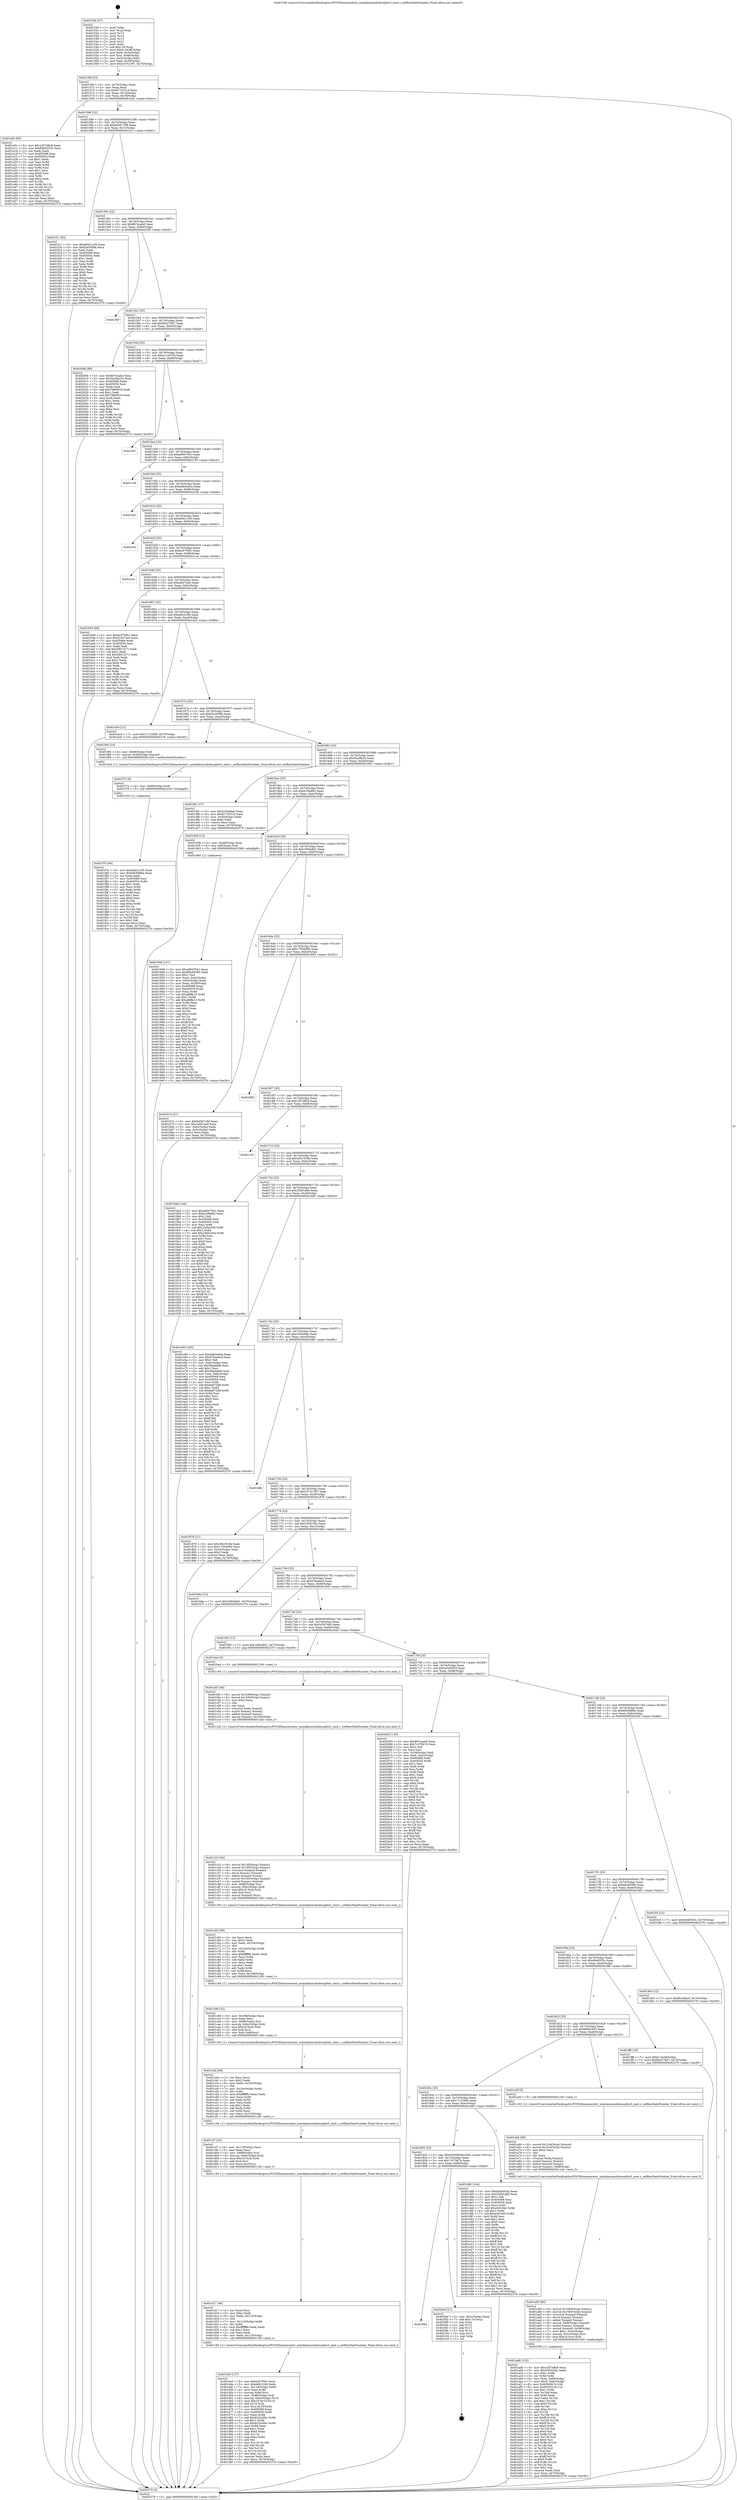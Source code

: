 digraph "0x401540" {
  label = "0x401540 (/mnt/c/Users/mathe/Desktop/tcc/POCII/binaries/extr_mimikatzmodulessqlite3_omit.c_setRawDateNumber_Final-ollvm.out::main(0))"
  labelloc = "t"
  node[shape=record]

  Entry [label="",width=0.3,height=0.3,shape=circle,fillcolor=black,style=filled]
  "0x40156f" [label="{
     0x40156f [23]\l
     | [instrs]\l
     &nbsp;&nbsp;0x40156f \<+3\>: mov -0x70(%rbp),%eax\l
     &nbsp;&nbsp;0x401572 \<+2\>: mov %eax,%ecx\l
     &nbsp;&nbsp;0x401574 \<+6\>: sub $0x817d151d,%ecx\l
     &nbsp;&nbsp;0x40157a \<+3\>: mov %eax,-0x74(%rbp)\l
     &nbsp;&nbsp;0x40157d \<+3\>: mov %ecx,-0x78(%rbp)\l
     &nbsp;&nbsp;0x401580 \<+6\>: je 0000000000401a0c \<main+0x4cc\>\l
  }"]
  "0x401a0c" [label="{
     0x401a0c [83]\l
     | [instrs]\l
     &nbsp;&nbsp;0x401a0c \<+5\>: mov $0x1d57d8c8,%eax\l
     &nbsp;&nbsp;0x401a11 \<+5\>: mov $0x6b692452,%ecx\l
     &nbsp;&nbsp;0x401a16 \<+2\>: xor %edx,%edx\l
     &nbsp;&nbsp;0x401a18 \<+7\>: mov 0x405068,%esi\l
     &nbsp;&nbsp;0x401a1f \<+7\>: mov 0x405054,%edi\l
     &nbsp;&nbsp;0x401a26 \<+3\>: sub $0x1,%edx\l
     &nbsp;&nbsp;0x401a29 \<+3\>: mov %esi,%r8d\l
     &nbsp;&nbsp;0x401a2c \<+3\>: add %edx,%r8d\l
     &nbsp;&nbsp;0x401a2f \<+4\>: imul %r8d,%esi\l
     &nbsp;&nbsp;0x401a33 \<+3\>: and $0x1,%esi\l
     &nbsp;&nbsp;0x401a36 \<+3\>: cmp $0x0,%esi\l
     &nbsp;&nbsp;0x401a39 \<+4\>: sete %r9b\l
     &nbsp;&nbsp;0x401a3d \<+3\>: cmp $0xa,%edi\l
     &nbsp;&nbsp;0x401a40 \<+4\>: setl %r10b\l
     &nbsp;&nbsp;0x401a44 \<+3\>: mov %r9b,%r11b\l
     &nbsp;&nbsp;0x401a47 \<+3\>: and %r10b,%r11b\l
     &nbsp;&nbsp;0x401a4a \<+3\>: xor %r10b,%r9b\l
     &nbsp;&nbsp;0x401a4d \<+3\>: or %r9b,%r11b\l
     &nbsp;&nbsp;0x401a50 \<+4\>: test $0x1,%r11b\l
     &nbsp;&nbsp;0x401a54 \<+3\>: cmovne %ecx,%eax\l
     &nbsp;&nbsp;0x401a57 \<+3\>: mov %eax,-0x70(%rbp)\l
     &nbsp;&nbsp;0x401a5a \<+5\>: jmp 0000000000402376 \<main+0xe36\>\l
  }"]
  "0x401586" [label="{
     0x401586 [22]\l
     | [instrs]\l
     &nbsp;&nbsp;0x401586 \<+5\>: jmp 000000000040158b \<main+0x4b\>\l
     &nbsp;&nbsp;0x40158b \<+3\>: mov -0x74(%rbp),%eax\l
     &nbsp;&nbsp;0x40158e \<+5\>: sub $0x84567188,%eax\l
     &nbsp;&nbsp;0x401593 \<+3\>: mov %eax,-0x7c(%rbp)\l
     &nbsp;&nbsp;0x401596 \<+6\>: je 0000000000401f11 \<main+0x9d1\>\l
  }"]
  Exit [label="",width=0.3,height=0.3,shape=circle,fillcolor=black,style=filled,peripheries=2]
  "0x401f11" [label="{
     0x401f11 [83]\l
     | [instrs]\l
     &nbsp;&nbsp;0x401f11 \<+5\>: mov $0xb9421c95,%eax\l
     &nbsp;&nbsp;0x401f16 \<+5\>: mov $0xf2a3059b,%ecx\l
     &nbsp;&nbsp;0x401f1b \<+2\>: xor %edx,%edx\l
     &nbsp;&nbsp;0x401f1d \<+7\>: mov 0x405068,%esi\l
     &nbsp;&nbsp;0x401f24 \<+7\>: mov 0x405054,%edi\l
     &nbsp;&nbsp;0x401f2b \<+3\>: sub $0x1,%edx\l
     &nbsp;&nbsp;0x401f2e \<+3\>: mov %esi,%r8d\l
     &nbsp;&nbsp;0x401f31 \<+3\>: add %edx,%r8d\l
     &nbsp;&nbsp;0x401f34 \<+4\>: imul %r8d,%esi\l
     &nbsp;&nbsp;0x401f38 \<+3\>: and $0x1,%esi\l
     &nbsp;&nbsp;0x401f3b \<+3\>: cmp $0x0,%esi\l
     &nbsp;&nbsp;0x401f3e \<+4\>: sete %r9b\l
     &nbsp;&nbsp;0x401f42 \<+3\>: cmp $0xa,%edi\l
     &nbsp;&nbsp;0x401f45 \<+4\>: setl %r10b\l
     &nbsp;&nbsp;0x401f49 \<+3\>: mov %r9b,%r11b\l
     &nbsp;&nbsp;0x401f4c \<+3\>: and %r10b,%r11b\l
     &nbsp;&nbsp;0x401f4f \<+3\>: xor %r10b,%r9b\l
     &nbsp;&nbsp;0x401f52 \<+3\>: or %r9b,%r11b\l
     &nbsp;&nbsp;0x401f55 \<+4\>: test $0x1,%r11b\l
     &nbsp;&nbsp;0x401f59 \<+3\>: cmovne %ecx,%eax\l
     &nbsp;&nbsp;0x401f5c \<+3\>: mov %eax,-0x70(%rbp)\l
     &nbsp;&nbsp;0x401f5f \<+5\>: jmp 0000000000402376 \<main+0xe36\>\l
  }"]
  "0x40159c" [label="{
     0x40159c [22]\l
     | [instrs]\l
     &nbsp;&nbsp;0x40159c \<+5\>: jmp 00000000004015a1 \<main+0x61\>\l
     &nbsp;&nbsp;0x4015a1 \<+3\>: mov -0x74(%rbp),%eax\l
     &nbsp;&nbsp;0x4015a4 \<+5\>: sub $0x867ecabd,%eax\l
     &nbsp;&nbsp;0x4015a9 \<+3\>: mov %eax,-0x80(%rbp)\l
     &nbsp;&nbsp;0x4015ac \<+6\>: je 000000000040236f \<main+0xe2f\>\l
  }"]
  "0x40186e" [label="{
     0x40186e\l
  }", style=dashed]
  "0x40236f" [label="{
     0x40236f\l
  }", style=dashed]
  "0x4015b2" [label="{
     0x4015b2 [25]\l
     | [instrs]\l
     &nbsp;&nbsp;0x4015b2 \<+5\>: jmp 00000000004015b7 \<main+0x77\>\l
     &nbsp;&nbsp;0x4015b7 \<+3\>: mov -0x74(%rbp),%eax\l
     &nbsp;&nbsp;0x4015ba \<+5\>: sub $0x8a5278d7,%eax\l
     &nbsp;&nbsp;0x4015bf \<+6\>: mov %eax,-0x84(%rbp)\l
     &nbsp;&nbsp;0x4015c5 \<+6\>: je 000000000040200b \<main+0xacb\>\l
  }"]
  "0x4020ef" [label="{
     0x4020ef [21]\l
     | [instrs]\l
     &nbsp;&nbsp;0x4020ef \<+3\>: mov -0x2c(%rbp),%eax\l
     &nbsp;&nbsp;0x4020f2 \<+7\>: add $0x118,%rsp\l
     &nbsp;&nbsp;0x4020f9 \<+1\>: pop %rbx\l
     &nbsp;&nbsp;0x4020fa \<+2\>: pop %r12\l
     &nbsp;&nbsp;0x4020fc \<+2\>: pop %r13\l
     &nbsp;&nbsp;0x4020fe \<+2\>: pop %r14\l
     &nbsp;&nbsp;0x402100 \<+2\>: pop %r15\l
     &nbsp;&nbsp;0x402102 \<+1\>: pop %rbp\l
     &nbsp;&nbsp;0x402103 \<+1\>: ret\l
  }"]
  "0x40200b" [label="{
     0x40200b [88]\l
     | [instrs]\l
     &nbsp;&nbsp;0x40200b \<+5\>: mov $0x867ecabd,%eax\l
     &nbsp;&nbsp;0x402010 \<+5\>: mov $0x5e344253,%ecx\l
     &nbsp;&nbsp;0x402015 \<+7\>: mov 0x405068,%edx\l
     &nbsp;&nbsp;0x40201c \<+7\>: mov 0x405054,%esi\l
     &nbsp;&nbsp;0x402023 \<+2\>: mov %edx,%edi\l
     &nbsp;&nbsp;0x402025 \<+6\>: add $0x79fb9016,%edi\l
     &nbsp;&nbsp;0x40202b \<+3\>: sub $0x1,%edi\l
     &nbsp;&nbsp;0x40202e \<+6\>: sub $0x79fb9016,%edi\l
     &nbsp;&nbsp;0x402034 \<+3\>: imul %edi,%edx\l
     &nbsp;&nbsp;0x402037 \<+3\>: and $0x1,%edx\l
     &nbsp;&nbsp;0x40203a \<+3\>: cmp $0x0,%edx\l
     &nbsp;&nbsp;0x40203d \<+4\>: sete %r8b\l
     &nbsp;&nbsp;0x402041 \<+3\>: cmp $0xa,%esi\l
     &nbsp;&nbsp;0x402044 \<+4\>: setl %r9b\l
     &nbsp;&nbsp;0x402048 \<+3\>: mov %r8b,%r10b\l
     &nbsp;&nbsp;0x40204b \<+3\>: and %r9b,%r10b\l
     &nbsp;&nbsp;0x40204e \<+3\>: xor %r9b,%r8b\l
     &nbsp;&nbsp;0x402051 \<+3\>: or %r8b,%r10b\l
     &nbsp;&nbsp;0x402054 \<+4\>: test $0x1,%r10b\l
     &nbsp;&nbsp;0x402058 \<+3\>: cmovne %ecx,%eax\l
     &nbsp;&nbsp;0x40205b \<+3\>: mov %eax,-0x70(%rbp)\l
     &nbsp;&nbsp;0x40205e \<+5\>: jmp 0000000000402376 \<main+0xe36\>\l
  }"]
  "0x4015cb" [label="{
     0x4015cb [25]\l
     | [instrs]\l
     &nbsp;&nbsp;0x4015cb \<+5\>: jmp 00000000004015d0 \<main+0x90\>\l
     &nbsp;&nbsp;0x4015d0 \<+3\>: mov -0x74(%rbp),%eax\l
     &nbsp;&nbsp;0x4015d3 \<+5\>: sub $0xa11e0736,%eax\l
     &nbsp;&nbsp;0x4015d8 \<+6\>: mov %eax,-0x88(%rbp)\l
     &nbsp;&nbsp;0x4015de \<+6\>: je 0000000000401fe7 \<main+0xaa7\>\l
  }"]
  "0x401f7b" [label="{
     0x401f7b [84]\l
     | [instrs]\l
     &nbsp;&nbsp;0x401f7b \<+5\>: mov $0xb9421c95,%eax\l
     &nbsp;&nbsp;0x401f80 \<+5\>: mov $0x6828d86a,%ecx\l
     &nbsp;&nbsp;0x401f85 \<+2\>: xor %edx,%edx\l
     &nbsp;&nbsp;0x401f87 \<+7\>: mov 0x405068,%esi\l
     &nbsp;&nbsp;0x401f8e \<+8\>: mov 0x405054,%r8d\l
     &nbsp;&nbsp;0x401f96 \<+3\>: sub $0x1,%edx\l
     &nbsp;&nbsp;0x401f99 \<+3\>: mov %esi,%r9d\l
     &nbsp;&nbsp;0x401f9c \<+3\>: add %edx,%r9d\l
     &nbsp;&nbsp;0x401f9f \<+4\>: imul %r9d,%esi\l
     &nbsp;&nbsp;0x401fa3 \<+3\>: and $0x1,%esi\l
     &nbsp;&nbsp;0x401fa6 \<+3\>: cmp $0x0,%esi\l
     &nbsp;&nbsp;0x401fa9 \<+4\>: sete %r10b\l
     &nbsp;&nbsp;0x401fad \<+4\>: cmp $0xa,%r8d\l
     &nbsp;&nbsp;0x401fb1 \<+4\>: setl %r11b\l
     &nbsp;&nbsp;0x401fb5 \<+3\>: mov %r10b,%bl\l
     &nbsp;&nbsp;0x401fb8 \<+3\>: and %r11b,%bl\l
     &nbsp;&nbsp;0x401fbb \<+3\>: xor %r11b,%r10b\l
     &nbsp;&nbsp;0x401fbe \<+3\>: or %r10b,%bl\l
     &nbsp;&nbsp;0x401fc1 \<+3\>: test $0x1,%bl\l
     &nbsp;&nbsp;0x401fc4 \<+3\>: cmovne %ecx,%eax\l
     &nbsp;&nbsp;0x401fc7 \<+3\>: mov %eax,-0x70(%rbp)\l
     &nbsp;&nbsp;0x401fca \<+5\>: jmp 0000000000402376 \<main+0xe36\>\l
  }"]
  "0x401fe7" [label="{
     0x401fe7\l
  }", style=dashed]
  "0x4015e4" [label="{
     0x4015e4 [25]\l
     | [instrs]\l
     &nbsp;&nbsp;0x4015e4 \<+5\>: jmp 00000000004015e9 \<main+0xa9\>\l
     &nbsp;&nbsp;0x4015e9 \<+3\>: mov -0x74(%rbp),%eax\l
     &nbsp;&nbsp;0x4015ec \<+5\>: sub $0xa9947641,%eax\l
     &nbsp;&nbsp;0x4015f1 \<+6\>: mov %eax,-0x8c(%rbp)\l
     &nbsp;&nbsp;0x4015f7 \<+6\>: je 0000000000402104 \<main+0xbc4\>\l
  }"]
  "0x401f72" [label="{
     0x401f72 [9]\l
     | [instrs]\l
     &nbsp;&nbsp;0x401f72 \<+4\>: mov -0x68(%rbp),%rdi\l
     &nbsp;&nbsp;0x401f76 \<+5\>: call 0000000000401030 \<free@plt\>\l
     | [calls]\l
     &nbsp;&nbsp;0x401030 \{1\} (unknown)\l
  }"]
  "0x402104" [label="{
     0x402104\l
  }", style=dashed]
  "0x4015fd" [label="{
     0x4015fd [25]\l
     | [instrs]\l
     &nbsp;&nbsp;0x4015fd \<+5\>: jmp 0000000000401602 \<main+0xc2\>\l
     &nbsp;&nbsp;0x401602 \<+3\>: mov -0x74(%rbp),%eax\l
     &nbsp;&nbsp;0x401605 \<+5\>: sub $0xb6b5ed3a,%eax\l
     &nbsp;&nbsp;0x40160a \<+6\>: mov %eax,-0x90(%rbp)\l
     &nbsp;&nbsp;0x401610 \<+6\>: je 000000000040232b \<main+0xdeb\>\l
  }"]
  "0x401855" [label="{
     0x401855 [25]\l
     | [instrs]\l
     &nbsp;&nbsp;0x401855 \<+5\>: jmp 000000000040185a \<main+0x31a\>\l
     &nbsp;&nbsp;0x40185a \<+3\>: mov -0x74(%rbp),%eax\l
     &nbsp;&nbsp;0x40185d \<+5\>: sub $0x7c579b74,%eax\l
     &nbsp;&nbsp;0x401862 \<+6\>: mov %eax,-0xf0(%rbp)\l
     &nbsp;&nbsp;0x401868 \<+6\>: je 00000000004020ef \<main+0xbaf\>\l
  }"]
  "0x40232b" [label="{
     0x40232b\l
  }", style=dashed]
  "0x401616" [label="{
     0x401616 [25]\l
     | [instrs]\l
     &nbsp;&nbsp;0x401616 \<+5\>: jmp 000000000040161b \<main+0xdb\>\l
     &nbsp;&nbsp;0x40161b \<+3\>: mov -0x74(%rbp),%eax\l
     &nbsp;&nbsp;0x40161e \<+5\>: sub $0xb9421c95,%eax\l
     &nbsp;&nbsp;0x401623 \<+6\>: mov %eax,-0x94(%rbp)\l
     &nbsp;&nbsp;0x401629 \<+6\>: je 000000000040234c \<main+0xe0c\>\l
  }"]
  "0x401dd0" [label="{
     0x401dd0 [144]\l
     | [instrs]\l
     &nbsp;&nbsp;0x401dd0 \<+5\>: mov $0xb6b5ed3a,%eax\l
     &nbsp;&nbsp;0x401dd5 \<+5\>: mov $0x25491a85,%ecx\l
     &nbsp;&nbsp;0x401dda \<+2\>: mov $0x1,%dl\l
     &nbsp;&nbsp;0x401ddc \<+7\>: mov 0x405068,%esi\l
     &nbsp;&nbsp;0x401de3 \<+7\>: mov 0x405054,%edi\l
     &nbsp;&nbsp;0x401dea \<+3\>: mov %esi,%r8d\l
     &nbsp;&nbsp;0x401ded \<+7\>: add $0xe5d19a5,%r8d\l
     &nbsp;&nbsp;0x401df4 \<+4\>: sub $0x1,%r8d\l
     &nbsp;&nbsp;0x401df8 \<+7\>: sub $0xe5d19a5,%r8d\l
     &nbsp;&nbsp;0x401dff \<+4\>: imul %r8d,%esi\l
     &nbsp;&nbsp;0x401e03 \<+3\>: and $0x1,%esi\l
     &nbsp;&nbsp;0x401e06 \<+3\>: cmp $0x0,%esi\l
     &nbsp;&nbsp;0x401e09 \<+4\>: sete %r9b\l
     &nbsp;&nbsp;0x401e0d \<+3\>: cmp $0xa,%edi\l
     &nbsp;&nbsp;0x401e10 \<+4\>: setl %r10b\l
     &nbsp;&nbsp;0x401e14 \<+3\>: mov %r9b,%r11b\l
     &nbsp;&nbsp;0x401e17 \<+4\>: xor $0xff,%r11b\l
     &nbsp;&nbsp;0x401e1b \<+3\>: mov %r10b,%bl\l
     &nbsp;&nbsp;0x401e1e \<+3\>: xor $0xff,%bl\l
     &nbsp;&nbsp;0x401e21 \<+3\>: xor $0x1,%dl\l
     &nbsp;&nbsp;0x401e24 \<+3\>: mov %r11b,%r14b\l
     &nbsp;&nbsp;0x401e27 \<+4\>: and $0xff,%r14b\l
     &nbsp;&nbsp;0x401e2b \<+3\>: and %dl,%r9b\l
     &nbsp;&nbsp;0x401e2e \<+3\>: mov %bl,%r15b\l
     &nbsp;&nbsp;0x401e31 \<+4\>: and $0xff,%r15b\l
     &nbsp;&nbsp;0x401e35 \<+3\>: and %dl,%r10b\l
     &nbsp;&nbsp;0x401e38 \<+3\>: or %r9b,%r14b\l
     &nbsp;&nbsp;0x401e3b \<+3\>: or %r10b,%r15b\l
     &nbsp;&nbsp;0x401e3e \<+3\>: xor %r15b,%r14b\l
     &nbsp;&nbsp;0x401e41 \<+3\>: or %bl,%r11b\l
     &nbsp;&nbsp;0x401e44 \<+4\>: xor $0xff,%r11b\l
     &nbsp;&nbsp;0x401e48 \<+3\>: or $0x1,%dl\l
     &nbsp;&nbsp;0x401e4b \<+3\>: and %dl,%r11b\l
     &nbsp;&nbsp;0x401e4e \<+3\>: or %r11b,%r14b\l
     &nbsp;&nbsp;0x401e51 \<+4\>: test $0x1,%r14b\l
     &nbsp;&nbsp;0x401e55 \<+3\>: cmovne %ecx,%eax\l
     &nbsp;&nbsp;0x401e58 \<+3\>: mov %eax,-0x70(%rbp)\l
     &nbsp;&nbsp;0x401e5b \<+5\>: jmp 0000000000402376 \<main+0xe36\>\l
  }"]
  "0x40234c" [label="{
     0x40234c\l
  }", style=dashed]
  "0x40162f" [label="{
     0x40162f [25]\l
     | [instrs]\l
     &nbsp;&nbsp;0x40162f \<+5\>: jmp 0000000000401634 \<main+0xf4\>\l
     &nbsp;&nbsp;0x401634 \<+3\>: mov -0x74(%rbp),%eax\l
     &nbsp;&nbsp;0x401637 \<+5\>: sub $0xbc97f581,%eax\l
     &nbsp;&nbsp;0x40163c \<+6\>: mov %eax,-0x98(%rbp)\l
     &nbsp;&nbsp;0x401642 \<+6\>: je 00000000004021ae \<main+0xc6e\>\l
  }"]
  "0x401d45" [label="{
     0x401d45 [127]\l
     | [instrs]\l
     &nbsp;&nbsp;0x401d45 \<+5\>: mov $0xbc97f581,%ecx\l
     &nbsp;&nbsp;0x401d4a \<+5\>: mov $0xe6fc319b,%edx\l
     &nbsp;&nbsp;0x401d4f \<+7\>: mov -0x118(%rbp),%r8d\l
     &nbsp;&nbsp;0x401d56 \<+4\>: imul %eax,%r8d\l
     &nbsp;&nbsp;0x401d5a \<+3\>: movslq %r8d,%rsi\l
     &nbsp;&nbsp;0x401d5d \<+4\>: mov -0x68(%rbp),%rdi\l
     &nbsp;&nbsp;0x401d61 \<+4\>: movslq -0x6c(%rbp),%r10\l
     &nbsp;&nbsp;0x401d65 \<+4\>: imul $0x18,%r10,%r10\l
     &nbsp;&nbsp;0x401d69 \<+3\>: add %r10,%rdi\l
     &nbsp;&nbsp;0x401d6c \<+4\>: mov %rsi,0x10(%rdi)\l
     &nbsp;&nbsp;0x401d70 \<+7\>: mov 0x405068,%eax\l
     &nbsp;&nbsp;0x401d77 \<+8\>: mov 0x405054,%r8d\l
     &nbsp;&nbsp;0x401d7f \<+3\>: mov %eax,%r9d\l
     &nbsp;&nbsp;0x401d82 \<+7\>: add $0x822e26bc,%r9d\l
     &nbsp;&nbsp;0x401d89 \<+4\>: sub $0x1,%r9d\l
     &nbsp;&nbsp;0x401d8d \<+7\>: sub $0x822e26bc,%r9d\l
     &nbsp;&nbsp;0x401d94 \<+4\>: imul %r9d,%eax\l
     &nbsp;&nbsp;0x401d98 \<+3\>: and $0x1,%eax\l
     &nbsp;&nbsp;0x401d9b \<+3\>: cmp $0x0,%eax\l
     &nbsp;&nbsp;0x401d9e \<+4\>: sete %r11b\l
     &nbsp;&nbsp;0x401da2 \<+4\>: cmp $0xa,%r8d\l
     &nbsp;&nbsp;0x401da6 \<+3\>: setl %bl\l
     &nbsp;&nbsp;0x401da9 \<+3\>: mov %r11b,%r14b\l
     &nbsp;&nbsp;0x401dac \<+3\>: and %bl,%r14b\l
     &nbsp;&nbsp;0x401daf \<+3\>: xor %bl,%r11b\l
     &nbsp;&nbsp;0x401db2 \<+3\>: or %r11b,%r14b\l
     &nbsp;&nbsp;0x401db5 \<+4\>: test $0x1,%r14b\l
     &nbsp;&nbsp;0x401db9 \<+3\>: cmovne %edx,%ecx\l
     &nbsp;&nbsp;0x401dbc \<+3\>: mov %ecx,-0x70(%rbp)\l
     &nbsp;&nbsp;0x401dbf \<+5\>: jmp 0000000000402376 \<main+0xe36\>\l
  }"]
  "0x4021ae" [label="{
     0x4021ae\l
  }", style=dashed]
  "0x401648" [label="{
     0x401648 [25]\l
     | [instrs]\l
     &nbsp;&nbsp;0x401648 \<+5\>: jmp 000000000040164d \<main+0x10d\>\l
     &nbsp;&nbsp;0x40164d \<+3\>: mov -0x74(%rbp),%eax\l
     &nbsp;&nbsp;0x401650 \<+5\>: sub $0xca007eed,%eax\l
     &nbsp;&nbsp;0x401655 \<+6\>: mov %eax,-0x9c(%rbp)\l
     &nbsp;&nbsp;0x40165b \<+6\>: je 0000000000401b95 \<main+0x655\>\l
  }"]
  "0x401d17" [label="{
     0x401d17 [46]\l
     | [instrs]\l
     &nbsp;&nbsp;0x401d17 \<+2\>: xor %ecx,%ecx\l
     &nbsp;&nbsp;0x401d19 \<+5\>: mov $0x2,%edx\l
     &nbsp;&nbsp;0x401d1e \<+6\>: mov %edx,-0x114(%rbp)\l
     &nbsp;&nbsp;0x401d24 \<+1\>: cltd\l
     &nbsp;&nbsp;0x401d25 \<+7\>: mov -0x114(%rbp),%r8d\l
     &nbsp;&nbsp;0x401d2c \<+3\>: idiv %r8d\l
     &nbsp;&nbsp;0x401d2f \<+6\>: imul $0xfffffffe,%edx,%edx\l
     &nbsp;&nbsp;0x401d35 \<+3\>: sub $0x1,%ecx\l
     &nbsp;&nbsp;0x401d38 \<+2\>: sub %ecx,%edx\l
     &nbsp;&nbsp;0x401d3a \<+6\>: mov %edx,-0x118(%rbp)\l
     &nbsp;&nbsp;0x401d40 \<+5\>: call 0000000000401160 \<next_i\>\l
     | [calls]\l
     &nbsp;&nbsp;0x401160 \{1\} (/mnt/c/Users/mathe/Desktop/tcc/POCII/binaries/extr_mimikatzmodulessqlite3_omit.c_setRawDateNumber_Final-ollvm.out::next_i)\l
  }"]
  "0x401b95" [label="{
     0x401b95 [88]\l
     | [instrs]\l
     &nbsp;&nbsp;0x401b95 \<+5\>: mov $0xbc97f581,%eax\l
     &nbsp;&nbsp;0x401b9a \<+5\>: mov $0x5c3074e5,%ecx\l
     &nbsp;&nbsp;0x401b9f \<+7\>: mov 0x405068,%edx\l
     &nbsp;&nbsp;0x401ba6 \<+7\>: mov 0x405054,%esi\l
     &nbsp;&nbsp;0x401bad \<+2\>: mov %edx,%edi\l
     &nbsp;&nbsp;0x401baf \<+6\>: add $0x28613c71,%edi\l
     &nbsp;&nbsp;0x401bb5 \<+3\>: sub $0x1,%edi\l
     &nbsp;&nbsp;0x401bb8 \<+6\>: sub $0x28613c71,%edi\l
     &nbsp;&nbsp;0x401bbe \<+3\>: imul %edi,%edx\l
     &nbsp;&nbsp;0x401bc1 \<+3\>: and $0x1,%edx\l
     &nbsp;&nbsp;0x401bc4 \<+3\>: cmp $0x0,%edx\l
     &nbsp;&nbsp;0x401bc7 \<+4\>: sete %r8b\l
     &nbsp;&nbsp;0x401bcb \<+3\>: cmp $0xa,%esi\l
     &nbsp;&nbsp;0x401bce \<+4\>: setl %r9b\l
     &nbsp;&nbsp;0x401bd2 \<+3\>: mov %r8b,%r10b\l
     &nbsp;&nbsp;0x401bd5 \<+3\>: and %r9b,%r10b\l
     &nbsp;&nbsp;0x401bd8 \<+3\>: xor %r9b,%r8b\l
     &nbsp;&nbsp;0x401bdb \<+3\>: or %r8b,%r10b\l
     &nbsp;&nbsp;0x401bde \<+4\>: test $0x1,%r10b\l
     &nbsp;&nbsp;0x401be2 \<+3\>: cmovne %ecx,%eax\l
     &nbsp;&nbsp;0x401be5 \<+3\>: mov %eax,-0x70(%rbp)\l
     &nbsp;&nbsp;0x401be8 \<+5\>: jmp 0000000000402376 \<main+0xe36\>\l
  }"]
  "0x401661" [label="{
     0x401661 [25]\l
     | [instrs]\l
     &nbsp;&nbsp;0x401661 \<+5\>: jmp 0000000000401666 \<main+0x126\>\l
     &nbsp;&nbsp;0x401666 \<+3\>: mov -0x74(%rbp),%eax\l
     &nbsp;&nbsp;0x401669 \<+5\>: sub $0xe6fc319b,%eax\l
     &nbsp;&nbsp;0x40166e \<+6\>: mov %eax,-0xa0(%rbp)\l
     &nbsp;&nbsp;0x401674 \<+6\>: je 0000000000401dc4 \<main+0x884\>\l
  }"]
  "0x401cf7" [label="{
     0x401cf7 [32]\l
     | [instrs]\l
     &nbsp;&nbsp;0x401cf7 \<+6\>: mov -0x110(%rbp),%ecx\l
     &nbsp;&nbsp;0x401cfd \<+3\>: imul %eax,%ecx\l
     &nbsp;&nbsp;0x401d00 \<+4\>: mov -0x68(%rbp),%rsi\l
     &nbsp;&nbsp;0x401d04 \<+4\>: movslq -0x6c(%rbp),%rdi\l
     &nbsp;&nbsp;0x401d08 \<+4\>: imul $0x18,%rdi,%rdi\l
     &nbsp;&nbsp;0x401d0c \<+3\>: add %rdi,%rsi\l
     &nbsp;&nbsp;0x401d0f \<+3\>: mov %ecx,0xc(%rsi)\l
     &nbsp;&nbsp;0x401d12 \<+5\>: call 0000000000401160 \<next_i\>\l
     | [calls]\l
     &nbsp;&nbsp;0x401160 \{1\} (/mnt/c/Users/mathe/Desktop/tcc/POCII/binaries/extr_mimikatzmodulessqlite3_omit.c_setRawDateNumber_Final-ollvm.out::next_i)\l
  }"]
  "0x401dc4" [label="{
     0x401dc4 [12]\l
     | [instrs]\l
     &nbsp;&nbsp;0x401dc4 \<+7\>: movl $0x71133bf0,-0x70(%rbp)\l
     &nbsp;&nbsp;0x401dcb \<+5\>: jmp 0000000000402376 \<main+0xe36\>\l
  }"]
  "0x40167a" [label="{
     0x40167a [25]\l
     | [instrs]\l
     &nbsp;&nbsp;0x40167a \<+5\>: jmp 000000000040167f \<main+0x13f\>\l
     &nbsp;&nbsp;0x40167f \<+3\>: mov -0x74(%rbp),%eax\l
     &nbsp;&nbsp;0x401682 \<+5\>: sub $0xf2a3059b,%eax\l
     &nbsp;&nbsp;0x401687 \<+6\>: mov %eax,-0xa4(%rbp)\l
     &nbsp;&nbsp;0x40168d \<+6\>: je 0000000000401f64 \<main+0xa24\>\l
  }"]
  "0x401cbd" [label="{
     0x401cbd [58]\l
     | [instrs]\l
     &nbsp;&nbsp;0x401cbd \<+2\>: xor %ecx,%ecx\l
     &nbsp;&nbsp;0x401cbf \<+5\>: mov $0x2,%edx\l
     &nbsp;&nbsp;0x401cc4 \<+6\>: mov %edx,-0x10c(%rbp)\l
     &nbsp;&nbsp;0x401cca \<+1\>: cltd\l
     &nbsp;&nbsp;0x401ccb \<+7\>: mov -0x10c(%rbp),%r8d\l
     &nbsp;&nbsp;0x401cd2 \<+3\>: idiv %r8d\l
     &nbsp;&nbsp;0x401cd5 \<+6\>: imul $0xfffffffe,%edx,%edx\l
     &nbsp;&nbsp;0x401cdb \<+3\>: mov %ecx,%r9d\l
     &nbsp;&nbsp;0x401cde \<+3\>: sub %edx,%r9d\l
     &nbsp;&nbsp;0x401ce1 \<+2\>: mov %ecx,%edx\l
     &nbsp;&nbsp;0x401ce3 \<+3\>: sub $0x1,%edx\l
     &nbsp;&nbsp;0x401ce6 \<+3\>: add %edx,%r9d\l
     &nbsp;&nbsp;0x401ce9 \<+3\>: sub %r9d,%ecx\l
     &nbsp;&nbsp;0x401cec \<+6\>: mov %ecx,-0x110(%rbp)\l
     &nbsp;&nbsp;0x401cf2 \<+5\>: call 0000000000401160 \<next_i\>\l
     | [calls]\l
     &nbsp;&nbsp;0x401160 \{1\} (/mnt/c/Users/mathe/Desktop/tcc/POCII/binaries/extr_mimikatzmodulessqlite3_omit.c_setRawDateNumber_Final-ollvm.out::next_i)\l
  }"]
  "0x401f64" [label="{
     0x401f64 [14]\l
     | [instrs]\l
     &nbsp;&nbsp;0x401f64 \<+4\>: mov -0x68(%rbp),%rdi\l
     &nbsp;&nbsp;0x401f68 \<+5\>: movsd -0x58(%rbp),%xmm0\l
     &nbsp;&nbsp;0x401f6d \<+5\>: call 0000000000401420 \<setRawDateNumber\>\l
     | [calls]\l
     &nbsp;&nbsp;0x401420 \{1\} (/mnt/c/Users/mathe/Desktop/tcc/POCII/binaries/extr_mimikatzmodulessqlite3_omit.c_setRawDateNumber_Final-ollvm.out::setRawDateNumber)\l
  }"]
  "0x401693" [label="{
     0x401693 [25]\l
     | [instrs]\l
     &nbsp;&nbsp;0x401693 \<+5\>: jmp 0000000000401698 \<main+0x158\>\l
     &nbsp;&nbsp;0x401698 \<+3\>: mov -0x74(%rbp),%eax\l
     &nbsp;&nbsp;0x40169b \<+5\>: sub $0xf5cc9b24,%eax\l
     &nbsp;&nbsp;0x4016a0 \<+6\>: mov %eax,-0xa8(%rbp)\l
     &nbsp;&nbsp;0x4016a6 \<+6\>: je 00000000004019f1 \<main+0x4b1\>\l
  }"]
  "0x401c9d" [label="{
     0x401c9d [32]\l
     | [instrs]\l
     &nbsp;&nbsp;0x401c9d \<+6\>: mov -0x108(%rbp),%ecx\l
     &nbsp;&nbsp;0x401ca3 \<+3\>: imul %eax,%ecx\l
     &nbsp;&nbsp;0x401ca6 \<+4\>: mov -0x68(%rbp),%rsi\l
     &nbsp;&nbsp;0x401caa \<+4\>: movslq -0x6c(%rbp),%rdi\l
     &nbsp;&nbsp;0x401cae \<+4\>: imul $0x18,%rdi,%rdi\l
     &nbsp;&nbsp;0x401cb2 \<+3\>: add %rdi,%rsi\l
     &nbsp;&nbsp;0x401cb5 \<+3\>: mov %ecx,0x8(%rsi)\l
     &nbsp;&nbsp;0x401cb8 \<+5\>: call 0000000000401160 \<next_i\>\l
     | [calls]\l
     &nbsp;&nbsp;0x401160 \{1\} (/mnt/c/Users/mathe/Desktop/tcc/POCII/binaries/extr_mimikatzmodulessqlite3_omit.c_setRawDateNumber_Final-ollvm.out::next_i)\l
  }"]
  "0x4019f1" [label="{
     0x4019f1 [27]\l
     | [instrs]\l
     &nbsp;&nbsp;0x4019f1 \<+5\>: mov $0x2c50a8ab,%eax\l
     &nbsp;&nbsp;0x4019f6 \<+5\>: mov $0x817d151d,%ecx\l
     &nbsp;&nbsp;0x4019fb \<+3\>: mov -0x30(%rbp),%edx\l
     &nbsp;&nbsp;0x4019fe \<+3\>: cmp $0x0,%edx\l
     &nbsp;&nbsp;0x401a01 \<+3\>: cmove %ecx,%eax\l
     &nbsp;&nbsp;0x401a04 \<+3\>: mov %eax,-0x70(%rbp)\l
     &nbsp;&nbsp;0x401a07 \<+5\>: jmp 0000000000402376 \<main+0xe36\>\l
  }"]
  "0x4016ac" [label="{
     0x4016ac [25]\l
     | [instrs]\l
     &nbsp;&nbsp;0x4016ac \<+5\>: jmp 00000000004016b1 \<main+0x171\>\l
     &nbsp;&nbsp;0x4016b1 \<+3\>: mov -0x74(%rbp),%eax\l
     &nbsp;&nbsp;0x4016b4 \<+5\>: sub $0xfc39e892,%eax\l
     &nbsp;&nbsp;0x4016b9 \<+6\>: mov %eax,-0xac(%rbp)\l
     &nbsp;&nbsp;0x4016bf \<+6\>: je 000000000040193b \<main+0x3fb\>\l
  }"]
  "0x401c63" [label="{
     0x401c63 [58]\l
     | [instrs]\l
     &nbsp;&nbsp;0x401c63 \<+2\>: xor %ecx,%ecx\l
     &nbsp;&nbsp;0x401c65 \<+5\>: mov $0x2,%edx\l
     &nbsp;&nbsp;0x401c6a \<+6\>: mov %edx,-0x104(%rbp)\l
     &nbsp;&nbsp;0x401c70 \<+1\>: cltd\l
     &nbsp;&nbsp;0x401c71 \<+7\>: mov -0x104(%rbp),%r8d\l
     &nbsp;&nbsp;0x401c78 \<+3\>: idiv %r8d\l
     &nbsp;&nbsp;0x401c7b \<+6\>: imul $0xfffffffe,%edx,%edx\l
     &nbsp;&nbsp;0x401c81 \<+3\>: mov %ecx,%r9d\l
     &nbsp;&nbsp;0x401c84 \<+3\>: sub %edx,%r9d\l
     &nbsp;&nbsp;0x401c87 \<+2\>: mov %ecx,%edx\l
     &nbsp;&nbsp;0x401c89 \<+3\>: sub $0x1,%edx\l
     &nbsp;&nbsp;0x401c8c \<+3\>: add %edx,%r9d\l
     &nbsp;&nbsp;0x401c8f \<+3\>: sub %r9d,%ecx\l
     &nbsp;&nbsp;0x401c92 \<+6\>: mov %ecx,-0x108(%rbp)\l
     &nbsp;&nbsp;0x401c98 \<+5\>: call 0000000000401160 \<next_i\>\l
     | [calls]\l
     &nbsp;&nbsp;0x401160 \{1\} (/mnt/c/Users/mathe/Desktop/tcc/POCII/binaries/extr_mimikatzmodulessqlite3_omit.c_setRawDateNumber_Final-ollvm.out::next_i)\l
  }"]
  "0x40193b" [label="{
     0x40193b [13]\l
     | [instrs]\l
     &nbsp;&nbsp;0x40193b \<+4\>: mov -0x48(%rbp),%rax\l
     &nbsp;&nbsp;0x40193f \<+4\>: mov 0x8(%rax),%rdi\l
     &nbsp;&nbsp;0x401943 \<+5\>: call 0000000000401060 \<atoi@plt\>\l
     | [calls]\l
     &nbsp;&nbsp;0x401060 \{1\} (unknown)\l
  }"]
  "0x4016c5" [label="{
     0x4016c5 [25]\l
     | [instrs]\l
     &nbsp;&nbsp;0x4016c5 \<+5\>: jmp 00000000004016ca \<main+0x18a\>\l
     &nbsp;&nbsp;0x4016ca \<+3\>: mov -0x74(%rbp),%eax\l
     &nbsp;&nbsp;0x4016cd \<+5\>: sub $0x1660a8d1,%eax\l
     &nbsp;&nbsp;0x4016d2 \<+6\>: mov %eax,-0xb0(%rbp)\l
     &nbsp;&nbsp;0x4016d8 \<+6\>: je 0000000000401b7a \<main+0x63a\>\l
  }"]
  "0x401c23" [label="{
     0x401c23 [64]\l
     | [instrs]\l
     &nbsp;&nbsp;0x401c23 \<+8\>: movsd 0x13f5(%rip),%xmm1\l
     &nbsp;&nbsp;0x401c2b \<+8\>: movsd 0x13f5(%rip),%xmm2\l
     &nbsp;&nbsp;0x401c33 \<+4\>: cvtss2sd %xmm0,%xmm0\l
     &nbsp;&nbsp;0x401c37 \<+4\>: divsd %xmm2,%xmm0\l
     &nbsp;&nbsp;0x401c3b \<+4\>: addsd %xmm0,%xmm1\l
     &nbsp;&nbsp;0x401c3f \<+8\>: movsd -0x100(%rbp),%xmm0\l
     &nbsp;&nbsp;0x401c47 \<+4\>: mulsd %xmm1,%xmm0\l
     &nbsp;&nbsp;0x401c4b \<+4\>: mov -0x68(%rbp),%rsi\l
     &nbsp;&nbsp;0x401c4f \<+4\>: movslq -0x6c(%rbp),%rdi\l
     &nbsp;&nbsp;0x401c53 \<+4\>: imul $0x18,%rdi,%rdi\l
     &nbsp;&nbsp;0x401c57 \<+3\>: add %rdi,%rsi\l
     &nbsp;&nbsp;0x401c5a \<+4\>: movsd %xmm0,(%rsi)\l
     &nbsp;&nbsp;0x401c5e \<+5\>: call 0000000000401160 \<next_i\>\l
     | [calls]\l
     &nbsp;&nbsp;0x401160 \{1\} (/mnt/c/Users/mathe/Desktop/tcc/POCII/binaries/extr_mimikatzmodulessqlite3_omit.c_setRawDateNumber_Final-ollvm.out::next_i)\l
  }"]
  "0x401b7a" [label="{
     0x401b7a [27]\l
     | [instrs]\l
     &nbsp;&nbsp;0x401b7a \<+5\>: mov $0x84567188,%eax\l
     &nbsp;&nbsp;0x401b7f \<+5\>: mov $0xca007eed,%ecx\l
     &nbsp;&nbsp;0x401b84 \<+3\>: mov -0x6c(%rbp),%edx\l
     &nbsp;&nbsp;0x401b87 \<+3\>: cmp -0x5c(%rbp),%edx\l
     &nbsp;&nbsp;0x401b8a \<+3\>: cmovl %ecx,%eax\l
     &nbsp;&nbsp;0x401b8d \<+3\>: mov %eax,-0x70(%rbp)\l
     &nbsp;&nbsp;0x401b90 \<+5\>: jmp 0000000000402376 \<main+0xe36\>\l
  }"]
  "0x4016de" [label="{
     0x4016de [25]\l
     | [instrs]\l
     &nbsp;&nbsp;0x4016de \<+5\>: jmp 00000000004016e3 \<main+0x1a3\>\l
     &nbsp;&nbsp;0x4016e3 \<+3\>: mov -0x74(%rbp),%eax\l
     &nbsp;&nbsp;0x4016e6 \<+5\>: sub $0x1795d080,%eax\l
     &nbsp;&nbsp;0x4016eb \<+6\>: mov %eax,-0xb4(%rbp)\l
     &nbsp;&nbsp;0x4016f1 \<+6\>: je 0000000000401893 \<main+0x353\>\l
  }"]
  "0x401bf2" [label="{
     0x401bf2 [49]\l
     | [instrs]\l
     &nbsp;&nbsp;0x401bf2 \<+8\>: movsd 0x1436(%rip),%xmm0\l
     &nbsp;&nbsp;0x401bfa \<+8\>: movsd 0x1436(%rip),%xmm1\l
     &nbsp;&nbsp;0x401c02 \<+5\>: mov $0x2,%ecx\l
     &nbsp;&nbsp;0x401c07 \<+1\>: cltd\l
     &nbsp;&nbsp;0x401c08 \<+2\>: idiv %ecx\l
     &nbsp;&nbsp;0x401c0a \<+4\>: cvtsi2sd %edx,%xmm2\l
     &nbsp;&nbsp;0x401c0e \<+4\>: mulsd %xmm2,%xmm1\l
     &nbsp;&nbsp;0x401c12 \<+4\>: addsd %xmm0,%xmm1\l
     &nbsp;&nbsp;0x401c16 \<+8\>: movsd %xmm1,-0x100(%rbp)\l
     &nbsp;&nbsp;0x401c1e \<+5\>: call 00000000004011a0 \<next_f\>\l
     | [calls]\l
     &nbsp;&nbsp;0x4011a0 \{1\} (/mnt/c/Users/mathe/Desktop/tcc/POCII/binaries/extr_mimikatzmodulessqlite3_omit.c_setRawDateNumber_Final-ollvm.out::next_f)\l
  }"]
  "0x401893" [label="{
     0x401893\l
  }", style=dashed]
  "0x4016f7" [label="{
     0x4016f7 [25]\l
     | [instrs]\l
     &nbsp;&nbsp;0x4016f7 \<+5\>: jmp 00000000004016fc \<main+0x1bc\>\l
     &nbsp;&nbsp;0x4016fc \<+3\>: mov -0x74(%rbp),%eax\l
     &nbsp;&nbsp;0x4016ff \<+5\>: sub $0x1d57d8c8,%eax\l
     &nbsp;&nbsp;0x401704 \<+6\>: mov %eax,-0xb8(%rbp)\l
     &nbsp;&nbsp;0x40170a \<+6\>: je 0000000000402120 \<main+0xbe0\>\l
  }"]
  "0x401ad6" [label="{
     0x401ad6 [152]\l
     | [instrs]\l
     &nbsp;&nbsp;0x401ad6 \<+5\>: mov $0x1d57d8c8,%ecx\l
     &nbsp;&nbsp;0x401adb \<+5\>: mov $0x5350c5bc,%edx\l
     &nbsp;&nbsp;0x401ae0 \<+3\>: mov $0x1,%r8b\l
     &nbsp;&nbsp;0x401ae3 \<+3\>: xor %r9d,%r9d\l
     &nbsp;&nbsp;0x401ae6 \<+4\>: mov %rax,-0x68(%rbp)\l
     &nbsp;&nbsp;0x401aea \<+7\>: movl $0x0,-0x6c(%rbp)\l
     &nbsp;&nbsp;0x401af1 \<+8\>: mov 0x405068,%r10d\l
     &nbsp;&nbsp;0x401af9 \<+8\>: mov 0x405054,%r11d\l
     &nbsp;&nbsp;0x401b01 \<+4\>: sub $0x1,%r9d\l
     &nbsp;&nbsp;0x401b05 \<+3\>: mov %r10d,%ebx\l
     &nbsp;&nbsp;0x401b08 \<+3\>: add %r9d,%ebx\l
     &nbsp;&nbsp;0x401b0b \<+4\>: imul %ebx,%r10d\l
     &nbsp;&nbsp;0x401b0f \<+4\>: and $0x1,%r10d\l
     &nbsp;&nbsp;0x401b13 \<+4\>: cmp $0x0,%r10d\l
     &nbsp;&nbsp;0x401b17 \<+4\>: sete %r14b\l
     &nbsp;&nbsp;0x401b1b \<+4\>: cmp $0xa,%r11d\l
     &nbsp;&nbsp;0x401b1f \<+4\>: setl %r15b\l
     &nbsp;&nbsp;0x401b23 \<+3\>: mov %r14b,%r12b\l
     &nbsp;&nbsp;0x401b26 \<+4\>: xor $0xff,%r12b\l
     &nbsp;&nbsp;0x401b2a \<+3\>: mov %r15b,%r13b\l
     &nbsp;&nbsp;0x401b2d \<+4\>: xor $0xff,%r13b\l
     &nbsp;&nbsp;0x401b31 \<+4\>: xor $0x0,%r8b\l
     &nbsp;&nbsp;0x401b35 \<+3\>: mov %r12b,%al\l
     &nbsp;&nbsp;0x401b38 \<+2\>: and $0x0,%al\l
     &nbsp;&nbsp;0x401b3a \<+3\>: and %r8b,%r14b\l
     &nbsp;&nbsp;0x401b3d \<+3\>: mov %r13b,%sil\l
     &nbsp;&nbsp;0x401b40 \<+4\>: and $0x0,%sil\l
     &nbsp;&nbsp;0x401b44 \<+3\>: and %r8b,%r15b\l
     &nbsp;&nbsp;0x401b47 \<+3\>: or %r14b,%al\l
     &nbsp;&nbsp;0x401b4a \<+3\>: or %r15b,%sil\l
     &nbsp;&nbsp;0x401b4d \<+3\>: xor %sil,%al\l
     &nbsp;&nbsp;0x401b50 \<+3\>: or %r13b,%r12b\l
     &nbsp;&nbsp;0x401b53 \<+4\>: xor $0xff,%r12b\l
     &nbsp;&nbsp;0x401b57 \<+4\>: or $0x0,%r8b\l
     &nbsp;&nbsp;0x401b5b \<+3\>: and %r8b,%r12b\l
     &nbsp;&nbsp;0x401b5e \<+3\>: or %r12b,%al\l
     &nbsp;&nbsp;0x401b61 \<+2\>: test $0x1,%al\l
     &nbsp;&nbsp;0x401b63 \<+3\>: cmovne %edx,%ecx\l
     &nbsp;&nbsp;0x401b66 \<+3\>: mov %ecx,-0x70(%rbp)\l
     &nbsp;&nbsp;0x401b69 \<+5\>: jmp 0000000000402376 \<main+0xe36\>\l
  }"]
  "0x402120" [label="{
     0x402120\l
  }", style=dashed]
  "0x401710" [label="{
     0x401710 [25]\l
     | [instrs]\l
     &nbsp;&nbsp;0x401710 \<+5\>: jmp 0000000000401715 \<main+0x1d5\>\l
     &nbsp;&nbsp;0x401715 \<+3\>: mov -0x74(%rbp),%eax\l
     &nbsp;&nbsp;0x401718 \<+5\>: sub $0x20b1918e,%eax\l
     &nbsp;&nbsp;0x40171d \<+6\>: mov %eax,-0xbc(%rbp)\l
     &nbsp;&nbsp;0x401723 \<+6\>: je 00000000004018ab \<main+0x36b\>\l
  }"]
  "0x401a95" [label="{
     0x401a95 [65]\l
     | [instrs]\l
     &nbsp;&nbsp;0x401a95 \<+8\>: movsd 0x1583(%rip),%xmm1\l
     &nbsp;&nbsp;0x401a9d \<+8\>: movsd 0x1583(%rip),%xmm2\l
     &nbsp;&nbsp;0x401aa5 \<+4\>: cvtss2sd %xmm0,%xmm0\l
     &nbsp;&nbsp;0x401aa9 \<+4\>: divsd %xmm2,%xmm0\l
     &nbsp;&nbsp;0x401aad \<+4\>: addsd %xmm0,%xmm1\l
     &nbsp;&nbsp;0x401ab1 \<+8\>: movsd -0xf8(%rbp),%xmm0\l
     &nbsp;&nbsp;0x401ab9 \<+4\>: mulsd %xmm1,%xmm0\l
     &nbsp;&nbsp;0x401abd \<+5\>: movsd %xmm0,-0x58(%rbp)\l
     &nbsp;&nbsp;0x401ac2 \<+7\>: movl $0x1,-0x5c(%rbp)\l
     &nbsp;&nbsp;0x401ac9 \<+4\>: movslq -0x5c(%rbp),%rsi\l
     &nbsp;&nbsp;0x401acd \<+4\>: imul $0x18,%rsi,%rdi\l
     &nbsp;&nbsp;0x401ad1 \<+5\>: call 0000000000401050 \<malloc@plt\>\l
     | [calls]\l
     &nbsp;&nbsp;0x401050 \{1\} (unknown)\l
  }"]
  "0x4018ab" [label="{
     0x4018ab [144]\l
     | [instrs]\l
     &nbsp;&nbsp;0x4018ab \<+5\>: mov $0xa9947641,%eax\l
     &nbsp;&nbsp;0x4018b0 \<+5\>: mov $0xfc39e892,%ecx\l
     &nbsp;&nbsp;0x4018b5 \<+2\>: mov $0x1,%dl\l
     &nbsp;&nbsp;0x4018b7 \<+7\>: mov 0x405068,%esi\l
     &nbsp;&nbsp;0x4018be \<+7\>: mov 0x405054,%edi\l
     &nbsp;&nbsp;0x4018c5 \<+3\>: mov %esi,%r8d\l
     &nbsp;&nbsp;0x4018c8 \<+7\>: sub $0x23d5a50d,%r8d\l
     &nbsp;&nbsp;0x4018cf \<+4\>: sub $0x1,%r8d\l
     &nbsp;&nbsp;0x4018d3 \<+7\>: add $0x23d5a50d,%r8d\l
     &nbsp;&nbsp;0x4018da \<+4\>: imul %r8d,%esi\l
     &nbsp;&nbsp;0x4018de \<+3\>: and $0x1,%esi\l
     &nbsp;&nbsp;0x4018e1 \<+3\>: cmp $0x0,%esi\l
     &nbsp;&nbsp;0x4018e4 \<+4\>: sete %r9b\l
     &nbsp;&nbsp;0x4018e8 \<+3\>: cmp $0xa,%edi\l
     &nbsp;&nbsp;0x4018eb \<+4\>: setl %r10b\l
     &nbsp;&nbsp;0x4018ef \<+3\>: mov %r9b,%r11b\l
     &nbsp;&nbsp;0x4018f2 \<+4\>: xor $0xff,%r11b\l
     &nbsp;&nbsp;0x4018f6 \<+3\>: mov %r10b,%bl\l
     &nbsp;&nbsp;0x4018f9 \<+3\>: xor $0xff,%bl\l
     &nbsp;&nbsp;0x4018fc \<+3\>: xor $0x0,%dl\l
     &nbsp;&nbsp;0x4018ff \<+3\>: mov %r11b,%r14b\l
     &nbsp;&nbsp;0x401902 \<+4\>: and $0x0,%r14b\l
     &nbsp;&nbsp;0x401906 \<+3\>: and %dl,%r9b\l
     &nbsp;&nbsp;0x401909 \<+3\>: mov %bl,%r15b\l
     &nbsp;&nbsp;0x40190c \<+4\>: and $0x0,%r15b\l
     &nbsp;&nbsp;0x401910 \<+3\>: and %dl,%r10b\l
     &nbsp;&nbsp;0x401913 \<+3\>: or %r9b,%r14b\l
     &nbsp;&nbsp;0x401916 \<+3\>: or %r10b,%r15b\l
     &nbsp;&nbsp;0x401919 \<+3\>: xor %r15b,%r14b\l
     &nbsp;&nbsp;0x40191c \<+3\>: or %bl,%r11b\l
     &nbsp;&nbsp;0x40191f \<+4\>: xor $0xff,%r11b\l
     &nbsp;&nbsp;0x401923 \<+3\>: or $0x0,%dl\l
     &nbsp;&nbsp;0x401926 \<+3\>: and %dl,%r11b\l
     &nbsp;&nbsp;0x401929 \<+3\>: or %r11b,%r14b\l
     &nbsp;&nbsp;0x40192c \<+4\>: test $0x1,%r14b\l
     &nbsp;&nbsp;0x401930 \<+3\>: cmovne %ecx,%eax\l
     &nbsp;&nbsp;0x401933 \<+3\>: mov %eax,-0x70(%rbp)\l
     &nbsp;&nbsp;0x401936 \<+5\>: jmp 0000000000402376 \<main+0xe36\>\l
  }"]
  "0x401729" [label="{
     0x401729 [25]\l
     | [instrs]\l
     &nbsp;&nbsp;0x401729 \<+5\>: jmp 000000000040172e \<main+0x1ee\>\l
     &nbsp;&nbsp;0x40172e \<+3\>: mov -0x74(%rbp),%eax\l
     &nbsp;&nbsp;0x401731 \<+5\>: sub $0x25491a85,%eax\l
     &nbsp;&nbsp;0x401736 \<+6\>: mov %eax,-0xc0(%rbp)\l
     &nbsp;&nbsp;0x40173c \<+6\>: je 0000000000401e60 \<main+0x920\>\l
  }"]
  "0x401a64" [label="{
     0x401a64 [49]\l
     | [instrs]\l
     &nbsp;&nbsp;0x401a64 \<+8\>: movsd 0x15c4(%rip),%xmm0\l
     &nbsp;&nbsp;0x401a6c \<+8\>: movsd 0x15c4(%rip),%xmm1\l
     &nbsp;&nbsp;0x401a74 \<+5\>: mov $0x2,%ecx\l
     &nbsp;&nbsp;0x401a79 \<+1\>: cltd\l
     &nbsp;&nbsp;0x401a7a \<+2\>: idiv %ecx\l
     &nbsp;&nbsp;0x401a7c \<+4\>: cvtsi2sd %edx,%xmm2\l
     &nbsp;&nbsp;0x401a80 \<+4\>: mulsd %xmm2,%xmm1\l
     &nbsp;&nbsp;0x401a84 \<+4\>: addsd %xmm0,%xmm1\l
     &nbsp;&nbsp;0x401a88 \<+8\>: movsd %xmm1,-0xf8(%rbp)\l
     &nbsp;&nbsp;0x401a90 \<+5\>: call 00000000004011a0 \<next_f\>\l
     | [calls]\l
     &nbsp;&nbsp;0x4011a0 \{1\} (/mnt/c/Users/mathe/Desktop/tcc/POCII/binaries/extr_mimikatzmodulessqlite3_omit.c_setRawDateNumber_Final-ollvm.out::next_f)\l
  }"]
  "0x401e60" [label="{
     0x401e60 [165]\l
     | [instrs]\l
     &nbsp;&nbsp;0x401e60 \<+5\>: mov $0xb6b5ed3a,%eax\l
     &nbsp;&nbsp;0x401e65 \<+5\>: mov $0x576ae6cd,%ecx\l
     &nbsp;&nbsp;0x401e6a \<+2\>: mov $0x1,%dl\l
     &nbsp;&nbsp;0x401e6c \<+3\>: mov -0x6c(%rbp),%esi\l
     &nbsp;&nbsp;0x401e6f \<+6\>: sub $0x58ada8de,%esi\l
     &nbsp;&nbsp;0x401e75 \<+3\>: add $0x1,%esi\l
     &nbsp;&nbsp;0x401e78 \<+6\>: add $0x58ada8de,%esi\l
     &nbsp;&nbsp;0x401e7e \<+3\>: mov %esi,-0x6c(%rbp)\l
     &nbsp;&nbsp;0x401e81 \<+7\>: mov 0x405068,%esi\l
     &nbsp;&nbsp;0x401e88 \<+7\>: mov 0x405054,%edi\l
     &nbsp;&nbsp;0x401e8f \<+3\>: mov %esi,%r8d\l
     &nbsp;&nbsp;0x401e92 \<+7\>: add $0x8a973d8,%r8d\l
     &nbsp;&nbsp;0x401e99 \<+4\>: sub $0x1,%r8d\l
     &nbsp;&nbsp;0x401e9d \<+7\>: sub $0x8a973d8,%r8d\l
     &nbsp;&nbsp;0x401ea4 \<+4\>: imul %r8d,%esi\l
     &nbsp;&nbsp;0x401ea8 \<+3\>: and $0x1,%esi\l
     &nbsp;&nbsp;0x401eab \<+3\>: cmp $0x0,%esi\l
     &nbsp;&nbsp;0x401eae \<+4\>: sete %r9b\l
     &nbsp;&nbsp;0x401eb2 \<+3\>: cmp $0xa,%edi\l
     &nbsp;&nbsp;0x401eb5 \<+4\>: setl %r10b\l
     &nbsp;&nbsp;0x401eb9 \<+3\>: mov %r9b,%r11b\l
     &nbsp;&nbsp;0x401ebc \<+4\>: xor $0xff,%r11b\l
     &nbsp;&nbsp;0x401ec0 \<+3\>: mov %r10b,%bl\l
     &nbsp;&nbsp;0x401ec3 \<+3\>: xor $0xff,%bl\l
     &nbsp;&nbsp;0x401ec6 \<+3\>: xor $0x0,%dl\l
     &nbsp;&nbsp;0x401ec9 \<+3\>: mov %r11b,%r14b\l
     &nbsp;&nbsp;0x401ecc \<+4\>: and $0x0,%r14b\l
     &nbsp;&nbsp;0x401ed0 \<+3\>: and %dl,%r9b\l
     &nbsp;&nbsp;0x401ed3 \<+3\>: mov %bl,%r15b\l
     &nbsp;&nbsp;0x401ed6 \<+4\>: and $0x0,%r15b\l
     &nbsp;&nbsp;0x401eda \<+3\>: and %dl,%r10b\l
     &nbsp;&nbsp;0x401edd \<+3\>: or %r9b,%r14b\l
     &nbsp;&nbsp;0x401ee0 \<+3\>: or %r10b,%r15b\l
     &nbsp;&nbsp;0x401ee3 \<+3\>: xor %r15b,%r14b\l
     &nbsp;&nbsp;0x401ee6 \<+3\>: or %bl,%r11b\l
     &nbsp;&nbsp;0x401ee9 \<+4\>: xor $0xff,%r11b\l
     &nbsp;&nbsp;0x401eed \<+3\>: or $0x0,%dl\l
     &nbsp;&nbsp;0x401ef0 \<+3\>: and %dl,%r11b\l
     &nbsp;&nbsp;0x401ef3 \<+3\>: or %r11b,%r14b\l
     &nbsp;&nbsp;0x401ef6 \<+4\>: test $0x1,%r14b\l
     &nbsp;&nbsp;0x401efa \<+3\>: cmovne %ecx,%eax\l
     &nbsp;&nbsp;0x401efd \<+3\>: mov %eax,-0x70(%rbp)\l
     &nbsp;&nbsp;0x401f00 \<+5\>: jmp 0000000000402376 \<main+0xe36\>\l
  }"]
  "0x401742" [label="{
     0x401742 [25]\l
     | [instrs]\l
     &nbsp;&nbsp;0x401742 \<+5\>: jmp 0000000000401747 \<main+0x207\>\l
     &nbsp;&nbsp;0x401747 \<+3\>: mov -0x74(%rbp),%eax\l
     &nbsp;&nbsp;0x40174a \<+5\>: sub $0x2c50a8ab,%eax\l
     &nbsp;&nbsp;0x40174f \<+6\>: mov %eax,-0xc4(%rbp)\l
     &nbsp;&nbsp;0x401755 \<+6\>: je 0000000000401fdb \<main+0xa9b\>\l
  }"]
  "0x40183c" [label="{
     0x40183c [25]\l
     | [instrs]\l
     &nbsp;&nbsp;0x40183c \<+5\>: jmp 0000000000401841 \<main+0x301\>\l
     &nbsp;&nbsp;0x401841 \<+3\>: mov -0x74(%rbp),%eax\l
     &nbsp;&nbsp;0x401844 \<+5\>: sub $0x71133bf0,%eax\l
     &nbsp;&nbsp;0x401849 \<+6\>: mov %eax,-0xec(%rbp)\l
     &nbsp;&nbsp;0x40184f \<+6\>: je 0000000000401dd0 \<main+0x890\>\l
  }"]
  "0x401fdb" [label="{
     0x401fdb\l
  }", style=dashed]
  "0x40175b" [label="{
     0x40175b [25]\l
     | [instrs]\l
     &nbsp;&nbsp;0x40175b \<+5\>: jmp 0000000000401760 \<main+0x220\>\l
     &nbsp;&nbsp;0x401760 \<+3\>: mov -0x74(%rbp),%eax\l
     &nbsp;&nbsp;0x401763 \<+5\>: sub $0x33741387,%eax\l
     &nbsp;&nbsp;0x401768 \<+6\>: mov %eax,-0xc8(%rbp)\l
     &nbsp;&nbsp;0x40176e \<+6\>: je 0000000000401878 \<main+0x338\>\l
  }"]
  "0x401a5f" [label="{
     0x401a5f [5]\l
     | [instrs]\l
     &nbsp;&nbsp;0x401a5f \<+5\>: call 0000000000401160 \<next_i\>\l
     | [calls]\l
     &nbsp;&nbsp;0x401160 \{1\} (/mnt/c/Users/mathe/Desktop/tcc/POCII/binaries/extr_mimikatzmodulessqlite3_omit.c_setRawDateNumber_Final-ollvm.out::next_i)\l
  }"]
  "0x401878" [label="{
     0x401878 [27]\l
     | [instrs]\l
     &nbsp;&nbsp;0x401878 \<+5\>: mov $0x20b1918e,%eax\l
     &nbsp;&nbsp;0x40187d \<+5\>: mov $0x1795d080,%ecx\l
     &nbsp;&nbsp;0x401882 \<+3\>: mov -0x34(%rbp),%edx\l
     &nbsp;&nbsp;0x401885 \<+3\>: cmp $0x2,%edx\l
     &nbsp;&nbsp;0x401888 \<+3\>: cmovne %ecx,%eax\l
     &nbsp;&nbsp;0x40188b \<+3\>: mov %eax,-0x70(%rbp)\l
     &nbsp;&nbsp;0x40188e \<+5\>: jmp 0000000000402376 \<main+0xe36\>\l
  }"]
  "0x401774" [label="{
     0x401774 [25]\l
     | [instrs]\l
     &nbsp;&nbsp;0x401774 \<+5\>: jmp 0000000000401779 \<main+0x239\>\l
     &nbsp;&nbsp;0x401779 \<+3\>: mov -0x74(%rbp),%eax\l
     &nbsp;&nbsp;0x40177c \<+5\>: sub $0x5350c5bc,%eax\l
     &nbsp;&nbsp;0x401781 \<+6\>: mov %eax,-0xcc(%rbp)\l
     &nbsp;&nbsp;0x401787 \<+6\>: je 0000000000401b6e \<main+0x62e\>\l
  }"]
  "0x402376" [label="{
     0x402376 [5]\l
     | [instrs]\l
     &nbsp;&nbsp;0x402376 \<+5\>: jmp 000000000040156f \<main+0x2f\>\l
  }"]
  "0x401540" [label="{
     0x401540 [47]\l
     | [instrs]\l
     &nbsp;&nbsp;0x401540 \<+1\>: push %rbp\l
     &nbsp;&nbsp;0x401541 \<+3\>: mov %rsp,%rbp\l
     &nbsp;&nbsp;0x401544 \<+2\>: push %r15\l
     &nbsp;&nbsp;0x401546 \<+2\>: push %r14\l
     &nbsp;&nbsp;0x401548 \<+2\>: push %r13\l
     &nbsp;&nbsp;0x40154a \<+2\>: push %r12\l
     &nbsp;&nbsp;0x40154c \<+1\>: push %rbx\l
     &nbsp;&nbsp;0x40154d \<+7\>: sub $0x118,%rsp\l
     &nbsp;&nbsp;0x401554 \<+7\>: movl $0x0,-0x38(%rbp)\l
     &nbsp;&nbsp;0x40155b \<+3\>: mov %edi,-0x3c(%rbp)\l
     &nbsp;&nbsp;0x40155e \<+4\>: mov %rsi,-0x48(%rbp)\l
     &nbsp;&nbsp;0x401562 \<+3\>: mov -0x3c(%rbp),%edi\l
     &nbsp;&nbsp;0x401565 \<+3\>: mov %edi,-0x34(%rbp)\l
     &nbsp;&nbsp;0x401568 \<+7\>: movl $0x33741387,-0x70(%rbp)\l
  }"]
  "0x401948" [label="{
     0x401948 [157]\l
     | [instrs]\l
     &nbsp;&nbsp;0x401948 \<+5\>: mov $0xa9947641,%ecx\l
     &nbsp;&nbsp;0x40194d \<+5\>: mov $0x68c68586,%edx\l
     &nbsp;&nbsp;0x401952 \<+3\>: mov $0x1,%sil\l
     &nbsp;&nbsp;0x401955 \<+3\>: mov %eax,-0x4c(%rbp)\l
     &nbsp;&nbsp;0x401958 \<+3\>: mov -0x4c(%rbp),%eax\l
     &nbsp;&nbsp;0x40195b \<+3\>: mov %eax,-0x30(%rbp)\l
     &nbsp;&nbsp;0x40195e \<+7\>: mov 0x405068,%eax\l
     &nbsp;&nbsp;0x401965 \<+8\>: mov 0x405054,%r8d\l
     &nbsp;&nbsp;0x40196d \<+3\>: mov %eax,%r9d\l
     &nbsp;&nbsp;0x401970 \<+7\>: sub $0xafbffe15,%r9d\l
     &nbsp;&nbsp;0x401977 \<+4\>: sub $0x1,%r9d\l
     &nbsp;&nbsp;0x40197b \<+7\>: add $0xafbffe15,%r9d\l
     &nbsp;&nbsp;0x401982 \<+4\>: imul %r9d,%eax\l
     &nbsp;&nbsp;0x401986 \<+3\>: and $0x1,%eax\l
     &nbsp;&nbsp;0x401989 \<+3\>: cmp $0x0,%eax\l
     &nbsp;&nbsp;0x40198c \<+4\>: sete %r10b\l
     &nbsp;&nbsp;0x401990 \<+4\>: cmp $0xa,%r8d\l
     &nbsp;&nbsp;0x401994 \<+4\>: setl %r11b\l
     &nbsp;&nbsp;0x401998 \<+3\>: mov %r10b,%bl\l
     &nbsp;&nbsp;0x40199b \<+3\>: xor $0xff,%bl\l
     &nbsp;&nbsp;0x40199e \<+3\>: mov %r11b,%r14b\l
     &nbsp;&nbsp;0x4019a1 \<+4\>: xor $0xff,%r14b\l
     &nbsp;&nbsp;0x4019a5 \<+4\>: xor $0x0,%sil\l
     &nbsp;&nbsp;0x4019a9 \<+3\>: mov %bl,%r15b\l
     &nbsp;&nbsp;0x4019ac \<+4\>: and $0x0,%r15b\l
     &nbsp;&nbsp;0x4019b0 \<+3\>: and %sil,%r10b\l
     &nbsp;&nbsp;0x4019b3 \<+3\>: mov %r14b,%r12b\l
     &nbsp;&nbsp;0x4019b6 \<+4\>: and $0x0,%r12b\l
     &nbsp;&nbsp;0x4019ba \<+3\>: and %sil,%r11b\l
     &nbsp;&nbsp;0x4019bd \<+3\>: or %r10b,%r15b\l
     &nbsp;&nbsp;0x4019c0 \<+3\>: or %r11b,%r12b\l
     &nbsp;&nbsp;0x4019c3 \<+3\>: xor %r12b,%r15b\l
     &nbsp;&nbsp;0x4019c6 \<+3\>: or %r14b,%bl\l
     &nbsp;&nbsp;0x4019c9 \<+3\>: xor $0xff,%bl\l
     &nbsp;&nbsp;0x4019cc \<+4\>: or $0x0,%sil\l
     &nbsp;&nbsp;0x4019d0 \<+3\>: and %sil,%bl\l
     &nbsp;&nbsp;0x4019d3 \<+3\>: or %bl,%r15b\l
     &nbsp;&nbsp;0x4019d6 \<+4\>: test $0x1,%r15b\l
     &nbsp;&nbsp;0x4019da \<+3\>: cmovne %edx,%ecx\l
     &nbsp;&nbsp;0x4019dd \<+3\>: mov %ecx,-0x70(%rbp)\l
     &nbsp;&nbsp;0x4019e0 \<+5\>: jmp 0000000000402376 \<main+0xe36\>\l
  }"]
  "0x401823" [label="{
     0x401823 [25]\l
     | [instrs]\l
     &nbsp;&nbsp;0x401823 \<+5\>: jmp 0000000000401828 \<main+0x2e8\>\l
     &nbsp;&nbsp;0x401828 \<+3\>: mov -0x74(%rbp),%eax\l
     &nbsp;&nbsp;0x40182b \<+5\>: sub $0x6b692452,%eax\l
     &nbsp;&nbsp;0x401830 \<+6\>: mov %eax,-0xe8(%rbp)\l
     &nbsp;&nbsp;0x401836 \<+6\>: je 0000000000401a5f \<main+0x51f\>\l
  }"]
  "0x401b6e" [label="{
     0x401b6e [12]\l
     | [instrs]\l
     &nbsp;&nbsp;0x401b6e \<+7\>: movl $0x1660a8d1,-0x70(%rbp)\l
     &nbsp;&nbsp;0x401b75 \<+5\>: jmp 0000000000402376 \<main+0xe36\>\l
  }"]
  "0x40178d" [label="{
     0x40178d [25]\l
     | [instrs]\l
     &nbsp;&nbsp;0x40178d \<+5\>: jmp 0000000000401792 \<main+0x252\>\l
     &nbsp;&nbsp;0x401792 \<+3\>: mov -0x74(%rbp),%eax\l
     &nbsp;&nbsp;0x401795 \<+5\>: sub $0x576ae6cd,%eax\l
     &nbsp;&nbsp;0x40179a \<+6\>: mov %eax,-0xd0(%rbp)\l
     &nbsp;&nbsp;0x4017a0 \<+6\>: je 0000000000401f05 \<main+0x9c5\>\l
  }"]
  "0x401ff8" [label="{
     0x401ff8 [19]\l
     | [instrs]\l
     &nbsp;&nbsp;0x401ff8 \<+7\>: movl $0x0,-0x38(%rbp)\l
     &nbsp;&nbsp;0x401fff \<+7\>: movl $0x8a5278d7,-0x70(%rbp)\l
     &nbsp;&nbsp;0x402006 \<+5\>: jmp 0000000000402376 \<main+0xe36\>\l
  }"]
  "0x401f05" [label="{
     0x401f05 [12]\l
     | [instrs]\l
     &nbsp;&nbsp;0x401f05 \<+7\>: movl $0x1660a8d1,-0x70(%rbp)\l
     &nbsp;&nbsp;0x401f0c \<+5\>: jmp 0000000000402376 \<main+0xe36\>\l
  }"]
  "0x4017a6" [label="{
     0x4017a6 [25]\l
     | [instrs]\l
     &nbsp;&nbsp;0x4017a6 \<+5\>: jmp 00000000004017ab \<main+0x26b\>\l
     &nbsp;&nbsp;0x4017ab \<+3\>: mov -0x74(%rbp),%eax\l
     &nbsp;&nbsp;0x4017ae \<+5\>: sub $0x5c3074e5,%eax\l
     &nbsp;&nbsp;0x4017b3 \<+6\>: mov %eax,-0xd4(%rbp)\l
     &nbsp;&nbsp;0x4017b9 \<+6\>: je 0000000000401bed \<main+0x6ad\>\l
  }"]
  "0x40180a" [label="{
     0x40180a [25]\l
     | [instrs]\l
     &nbsp;&nbsp;0x40180a \<+5\>: jmp 000000000040180f \<main+0x2cf\>\l
     &nbsp;&nbsp;0x40180f \<+3\>: mov -0x74(%rbp),%eax\l
     &nbsp;&nbsp;0x401812 \<+5\>: sub $0x6949555c,%eax\l
     &nbsp;&nbsp;0x401817 \<+6\>: mov %eax,-0xe4(%rbp)\l
     &nbsp;&nbsp;0x40181d \<+6\>: je 0000000000401ff8 \<main+0xab8\>\l
  }"]
  "0x401bed" [label="{
     0x401bed [5]\l
     | [instrs]\l
     &nbsp;&nbsp;0x401bed \<+5\>: call 0000000000401160 \<next_i\>\l
     | [calls]\l
     &nbsp;&nbsp;0x401160 \{1\} (/mnt/c/Users/mathe/Desktop/tcc/POCII/binaries/extr_mimikatzmodulessqlite3_omit.c_setRawDateNumber_Final-ollvm.out::next_i)\l
  }"]
  "0x4017bf" [label="{
     0x4017bf [25]\l
     | [instrs]\l
     &nbsp;&nbsp;0x4017bf \<+5\>: jmp 00000000004017c4 \<main+0x284\>\l
     &nbsp;&nbsp;0x4017c4 \<+3\>: mov -0x74(%rbp),%eax\l
     &nbsp;&nbsp;0x4017c7 \<+5\>: sub $0x5e344253,%eax\l
     &nbsp;&nbsp;0x4017cc \<+6\>: mov %eax,-0xd8(%rbp)\l
     &nbsp;&nbsp;0x4017d2 \<+6\>: je 0000000000402063 \<main+0xb23\>\l
  }"]
  "0x4019e5" [label="{
     0x4019e5 [12]\l
     | [instrs]\l
     &nbsp;&nbsp;0x4019e5 \<+7\>: movl $0xf5cc9b24,-0x70(%rbp)\l
     &nbsp;&nbsp;0x4019ec \<+5\>: jmp 0000000000402376 \<main+0xe36\>\l
  }"]
  "0x402063" [label="{
     0x402063 [140]\l
     | [instrs]\l
     &nbsp;&nbsp;0x402063 \<+5\>: mov $0x867ecabd,%eax\l
     &nbsp;&nbsp;0x402068 \<+5\>: mov $0x7c579b74,%ecx\l
     &nbsp;&nbsp;0x40206d \<+2\>: mov $0x1,%dl\l
     &nbsp;&nbsp;0x40206f \<+2\>: xor %esi,%esi\l
     &nbsp;&nbsp;0x402071 \<+3\>: mov -0x38(%rbp),%edi\l
     &nbsp;&nbsp;0x402074 \<+3\>: mov %edi,-0x2c(%rbp)\l
     &nbsp;&nbsp;0x402077 \<+7\>: mov 0x405068,%edi\l
     &nbsp;&nbsp;0x40207e \<+8\>: mov 0x405054,%r8d\l
     &nbsp;&nbsp;0x402086 \<+3\>: sub $0x1,%esi\l
     &nbsp;&nbsp;0x402089 \<+3\>: mov %edi,%r9d\l
     &nbsp;&nbsp;0x40208c \<+3\>: add %esi,%r9d\l
     &nbsp;&nbsp;0x40208f \<+4\>: imul %r9d,%edi\l
     &nbsp;&nbsp;0x402093 \<+3\>: and $0x1,%edi\l
     &nbsp;&nbsp;0x402096 \<+3\>: cmp $0x0,%edi\l
     &nbsp;&nbsp;0x402099 \<+4\>: sete %r10b\l
     &nbsp;&nbsp;0x40209d \<+4\>: cmp $0xa,%r8d\l
     &nbsp;&nbsp;0x4020a1 \<+4\>: setl %r11b\l
     &nbsp;&nbsp;0x4020a5 \<+3\>: mov %r10b,%bl\l
     &nbsp;&nbsp;0x4020a8 \<+3\>: xor $0xff,%bl\l
     &nbsp;&nbsp;0x4020ab \<+3\>: mov %r11b,%r14b\l
     &nbsp;&nbsp;0x4020ae \<+4\>: xor $0xff,%r14b\l
     &nbsp;&nbsp;0x4020b2 \<+3\>: xor $0x0,%dl\l
     &nbsp;&nbsp;0x4020b5 \<+3\>: mov %bl,%r15b\l
     &nbsp;&nbsp;0x4020b8 \<+4\>: and $0x0,%r15b\l
     &nbsp;&nbsp;0x4020bc \<+3\>: and %dl,%r10b\l
     &nbsp;&nbsp;0x4020bf \<+3\>: mov %r14b,%r12b\l
     &nbsp;&nbsp;0x4020c2 \<+4\>: and $0x0,%r12b\l
     &nbsp;&nbsp;0x4020c6 \<+3\>: and %dl,%r11b\l
     &nbsp;&nbsp;0x4020c9 \<+3\>: or %r10b,%r15b\l
     &nbsp;&nbsp;0x4020cc \<+3\>: or %r11b,%r12b\l
     &nbsp;&nbsp;0x4020cf \<+3\>: xor %r12b,%r15b\l
     &nbsp;&nbsp;0x4020d2 \<+3\>: or %r14b,%bl\l
     &nbsp;&nbsp;0x4020d5 \<+3\>: xor $0xff,%bl\l
     &nbsp;&nbsp;0x4020d8 \<+3\>: or $0x0,%dl\l
     &nbsp;&nbsp;0x4020db \<+2\>: and %dl,%bl\l
     &nbsp;&nbsp;0x4020dd \<+3\>: or %bl,%r15b\l
     &nbsp;&nbsp;0x4020e0 \<+4\>: test $0x1,%r15b\l
     &nbsp;&nbsp;0x4020e4 \<+3\>: cmovne %ecx,%eax\l
     &nbsp;&nbsp;0x4020e7 \<+3\>: mov %eax,-0x70(%rbp)\l
     &nbsp;&nbsp;0x4020ea \<+5\>: jmp 0000000000402376 \<main+0xe36\>\l
  }"]
  "0x4017d8" [label="{
     0x4017d8 [25]\l
     | [instrs]\l
     &nbsp;&nbsp;0x4017d8 \<+5\>: jmp 00000000004017dd \<main+0x29d\>\l
     &nbsp;&nbsp;0x4017dd \<+3\>: mov -0x74(%rbp),%eax\l
     &nbsp;&nbsp;0x4017e0 \<+5\>: sub $0x6828d86a,%eax\l
     &nbsp;&nbsp;0x4017e5 \<+6\>: mov %eax,-0xdc(%rbp)\l
     &nbsp;&nbsp;0x4017eb \<+6\>: je 0000000000401fcf \<main+0xa8f\>\l
  }"]
  "0x4017f1" [label="{
     0x4017f1 [25]\l
     | [instrs]\l
     &nbsp;&nbsp;0x4017f1 \<+5\>: jmp 00000000004017f6 \<main+0x2b6\>\l
     &nbsp;&nbsp;0x4017f6 \<+3\>: mov -0x74(%rbp),%eax\l
     &nbsp;&nbsp;0x4017f9 \<+5\>: sub $0x68c68586,%eax\l
     &nbsp;&nbsp;0x4017fe \<+6\>: mov %eax,-0xe0(%rbp)\l
     &nbsp;&nbsp;0x401804 \<+6\>: je 00000000004019e5 \<main+0x4a5\>\l
  }"]
  "0x401fcf" [label="{
     0x401fcf [12]\l
     | [instrs]\l
     &nbsp;&nbsp;0x401fcf \<+7\>: movl $0x6949555c,-0x70(%rbp)\l
     &nbsp;&nbsp;0x401fd6 \<+5\>: jmp 0000000000402376 \<main+0xe36\>\l
  }"]
  Entry -> "0x401540" [label=" 1"]
  "0x40156f" -> "0x401a0c" [label=" 1"]
  "0x40156f" -> "0x401586" [label=" 22"]
  "0x4020ef" -> Exit [label=" 1"]
  "0x401586" -> "0x401f11" [label=" 1"]
  "0x401586" -> "0x40159c" [label=" 21"]
  "0x401855" -> "0x40186e" [label=" 0"]
  "0x40159c" -> "0x40236f" [label=" 0"]
  "0x40159c" -> "0x4015b2" [label=" 21"]
  "0x401855" -> "0x4020ef" [label=" 1"]
  "0x4015b2" -> "0x40200b" [label=" 1"]
  "0x4015b2" -> "0x4015cb" [label=" 20"]
  "0x402063" -> "0x402376" [label=" 1"]
  "0x4015cb" -> "0x401fe7" [label=" 0"]
  "0x4015cb" -> "0x4015e4" [label=" 20"]
  "0x40200b" -> "0x402376" [label=" 1"]
  "0x4015e4" -> "0x402104" [label=" 0"]
  "0x4015e4" -> "0x4015fd" [label=" 20"]
  "0x401ff8" -> "0x402376" [label=" 1"]
  "0x4015fd" -> "0x40232b" [label=" 0"]
  "0x4015fd" -> "0x401616" [label=" 20"]
  "0x401fcf" -> "0x402376" [label=" 1"]
  "0x401616" -> "0x40234c" [label=" 0"]
  "0x401616" -> "0x40162f" [label=" 20"]
  "0x401f7b" -> "0x402376" [label=" 1"]
  "0x40162f" -> "0x4021ae" [label=" 0"]
  "0x40162f" -> "0x401648" [label=" 20"]
  "0x401f64" -> "0x401f72" [label=" 1"]
  "0x401648" -> "0x401b95" [label=" 1"]
  "0x401648" -> "0x401661" [label=" 19"]
  "0x401f11" -> "0x402376" [label=" 1"]
  "0x401661" -> "0x401dc4" [label=" 1"]
  "0x401661" -> "0x40167a" [label=" 18"]
  "0x401f05" -> "0x402376" [label=" 1"]
  "0x40167a" -> "0x401f64" [label=" 1"]
  "0x40167a" -> "0x401693" [label=" 17"]
  "0x401e60" -> "0x402376" [label=" 1"]
  "0x401693" -> "0x4019f1" [label=" 1"]
  "0x401693" -> "0x4016ac" [label=" 16"]
  "0x401dd0" -> "0x402376" [label=" 1"]
  "0x4016ac" -> "0x40193b" [label=" 1"]
  "0x4016ac" -> "0x4016c5" [label=" 15"]
  "0x40183c" -> "0x401855" [label=" 1"]
  "0x4016c5" -> "0x401b7a" [label=" 2"]
  "0x4016c5" -> "0x4016de" [label=" 13"]
  "0x40183c" -> "0x401dd0" [label=" 1"]
  "0x4016de" -> "0x401893" [label=" 0"]
  "0x4016de" -> "0x4016f7" [label=" 13"]
  "0x401f72" -> "0x401f7b" [label=" 1"]
  "0x4016f7" -> "0x402120" [label=" 0"]
  "0x4016f7" -> "0x401710" [label=" 13"]
  "0x401dc4" -> "0x402376" [label=" 1"]
  "0x401710" -> "0x4018ab" [label=" 1"]
  "0x401710" -> "0x401729" [label=" 12"]
  "0x401d45" -> "0x402376" [label=" 1"]
  "0x401729" -> "0x401e60" [label=" 1"]
  "0x401729" -> "0x401742" [label=" 11"]
  "0x401d17" -> "0x401d45" [label=" 1"]
  "0x401742" -> "0x401fdb" [label=" 0"]
  "0x401742" -> "0x40175b" [label=" 11"]
  "0x401cf7" -> "0x401d17" [label=" 1"]
  "0x40175b" -> "0x401878" [label=" 1"]
  "0x40175b" -> "0x401774" [label=" 10"]
  "0x401878" -> "0x402376" [label=" 1"]
  "0x401540" -> "0x40156f" [label=" 1"]
  "0x402376" -> "0x40156f" [label=" 22"]
  "0x4018ab" -> "0x402376" [label=" 1"]
  "0x40193b" -> "0x401948" [label=" 1"]
  "0x401948" -> "0x402376" [label=" 1"]
  "0x401cbd" -> "0x401cf7" [label=" 1"]
  "0x401774" -> "0x401b6e" [label=" 1"]
  "0x401774" -> "0x40178d" [label=" 9"]
  "0x401c63" -> "0x401c9d" [label=" 1"]
  "0x40178d" -> "0x401f05" [label=" 1"]
  "0x40178d" -> "0x4017a6" [label=" 8"]
  "0x401c23" -> "0x401c63" [label=" 1"]
  "0x4017a6" -> "0x401bed" [label=" 1"]
  "0x4017a6" -> "0x4017bf" [label=" 7"]
  "0x401bed" -> "0x401bf2" [label=" 1"]
  "0x4017bf" -> "0x402063" [label=" 1"]
  "0x4017bf" -> "0x4017d8" [label=" 6"]
  "0x401b95" -> "0x402376" [label=" 1"]
  "0x4017d8" -> "0x401fcf" [label=" 1"]
  "0x4017d8" -> "0x4017f1" [label=" 5"]
  "0x401b7a" -> "0x402376" [label=" 2"]
  "0x4017f1" -> "0x4019e5" [label=" 1"]
  "0x4017f1" -> "0x40180a" [label=" 4"]
  "0x4019e5" -> "0x402376" [label=" 1"]
  "0x4019f1" -> "0x402376" [label=" 1"]
  "0x401a0c" -> "0x402376" [label=" 1"]
  "0x401bf2" -> "0x401c23" [label=" 1"]
  "0x40180a" -> "0x401ff8" [label=" 1"]
  "0x40180a" -> "0x401823" [label=" 3"]
  "0x401c9d" -> "0x401cbd" [label=" 1"]
  "0x401823" -> "0x401a5f" [label=" 1"]
  "0x401823" -> "0x40183c" [label=" 2"]
  "0x401a5f" -> "0x401a64" [label=" 1"]
  "0x401a64" -> "0x401a95" [label=" 1"]
  "0x401a95" -> "0x401ad6" [label=" 1"]
  "0x401ad6" -> "0x402376" [label=" 1"]
  "0x401b6e" -> "0x402376" [label=" 1"]
}
